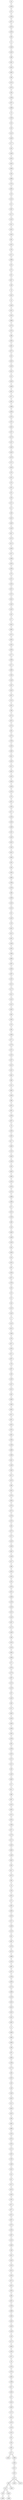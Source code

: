 graph {
n0;
n1;
n2;
n3;
n4;
n5;
n6;
n7;
n8;
n9;
n10;
n11;
n12;
n13;
n14;
n15;
n16;
n17;
n18;
n19;
n20;
n21;
n22;
n23;
n24;
n25;
n26;
n27;
n28;
n29;
n30;
n31;
n32;
n33;
n34;
n35;
n36;
n37;
n38;
n39;
n40;
n41;
n42;
n43;
n44;
n45;
n46;
n47;
n48;
n49;
n50;
n51;
n52;
n53;
n54;
n55;
n56;
n57;
n58;
n59;
n60;
n61;
n62;
n63;
n64;
n65;
n66;
n67;
n68;
n69;
n70;
n71;
n72;
n73;
n74;
n75;
n76;
n77;
n78;
n79;
n80;
n81;
n82;
n83;
n84;
n85;
n86;
n87;
n88;
n89;
n90;
n91;
n92;
n93;
n94;
n95;
n96;
n97;
n98;
n99;
n100;
n101;
n102;
n103;
n104;
n105;
n106;
n107;
n108;
n109;
n110;
n111;
n112;
n113;
n114;
n115;
n116;
n117;
n118;
n119;
n120;
n121;
n122;
n123;
n124;
n125;
n126;
n127;
n128;
n129;
n130;
n131;
n132;
n133;
n134;
n135;
n136;
n137;
n138;
n139;
n140;
n141;
n142;
n143;
n144;
n145;
n146;
n147;
n148;
n149;
n150;
n151;
n152;
n153;
n154;
n155;
n156;
n157;
n158;
n159;
n160;
n161;
n162;
n163;
n164;
n165;
n166;
n167;
n168;
n169;
n170;
n171;
n172;
n173;
n174;
n175;
n176;
n177;
n178;
n179;
n180;
n181;
n182;
n183;
n184;
n185;
n186;
n187;
n188;
n189;
n190;
n191;
n192;
n193;
n194;
n195;
n196;
n197;
n198;
n199;
n200;
n201;
n202;
n203;
n204;
n205;
n206;
n207;
n208;
n209;
n210;
n211;
n212;
n213;
n214;
n215;
n216;
n217;
n218;
n219;
n220;
n221;
n222;
n223;
n224;
n225;
n226;
n227;
n228;
n229;
n230;
n231;
n232;
n233;
n234;
n235;
n236;
n237;
n238;
n239;
n240;
n241;
n242;
n243;
n244;
n245;
n246;
n247;
n248;
n249;
n250;
n251;
n252;
n253;
n254;
n255;
n256;
n257;
n258;
n259;
n260;
n261;
n262;
n263;
n264;
n265;
n266;
n267;
n268;
n269;
n270;
n271;
n272;
n273;
n274;
n275;
n276;
n277;
n278;
n279;
n280;
n281;
n282;
n283;
n284;
n285;
n286;
n287;
n288;
n289;
n290;
n291;
n292;
n293;
n294;
n295;
n296;
n297;
n298;
n299;
n300;
n301;
n302;
n303;
n304;
n305;
n306;
n307;
n308;
n309;
n310;
n311;
n312;
n313;
n314;
n315;
n316;
n317;
n318;
n319;
n320;
n321;
n322;
n323;
n324;
n325;
n326;
n327;
n328;
n329;
n330;
n331;
n332;
n333;
n334;
n335;
n336;
n337;
n338;
n339;
n340;
n341;
n342;
n343;
n344;
n345;
n346;
n347;
n348;
n349;
n350;
n351;
n352;
n353;
n354;
n355;
n356;
n357;
n358;
n359;
n360;
n361;
n362;
n363;
n364;
n365;
n366;
n367;
n368;
n369;
n370;
n371;
n372;
n373;
n374;
n375;
n376;
n377;
n378;
n379;
n380;
n381;
n382;
n383;
n384;
n385;
n386;
n387;
n388;
n389;
n390;
n391;
n392;
n393;
n394;
n395;
n396;
n397;
n398;
n399;
n400;
n401;
n402;
n403;
n404;
n405;
n406;
n407;
n408;
n409;
n410;
n411;
n412;
n413;
n414;
n415;
n416;
n417;
n418;
n419;
n420;
n421;
n422;
n423;
n424;
n425;
n426;
n427;
n428;
n429;
n430;
n431;
n432;
n433;
n434;
n435;
n436;
n437;
n438;
n439;
n440;
n441;
n442;
n443;
n444;
n445;
n446;
n447;
n448;
n449;
n450;
n451;
n452;
n453;
n454;
n455;
n456;
n457;
n458;
n459;
n460;
n461;
n462;
n463;
n464;
n465;
n466;
n467;
n468;
n469;
n470;
n471;
n472;
n473;
n474;
n475;
n476;
n477;
n478;
n479;
n480;
n481;
n482;
n483;
n484;
n485;
n486;
n487;
n488;
n489;
n490;
n491;
n492;
n493;
n494;
n495;
n496;
n497;
n498;
n499;
n0 -- n236;
n1 -- n269;
n1 -- n382;
n2 -- n346;
n2 -- n83;
n3 -- n366;
n3 -- n358;
n4 -- n65;
n4 -- n19;
n5 -- n206;
n5 -- n202;
n6 -- n283;
n6 -- n437;
n7 -- n116;
n7 -- n248;
n8 -- n221;
n8 -- n135;
n9 -- n48;
n9 -- n202;
n10 -- n365;
n10 -- n144;
n11 -- n58;
n11 -- n121;
n12 -- n329;
n12 -- n342;
n13 -- n151;
n13 -- n251;
n14 -- n245;
n14 -- n209;
n15 -- n33;
n15 -- n41;
n16 -- n89;
n16 -- n498;
n17 -- n298;
n17 -- n378;
n18 -- n136;
n18 -- n172;
n19 -- n455;
n19 -- n4;
n20 -- n31;
n20 -- n121;
n21 -- n392;
n21 -- n144;
n22 -- n194;
n22 -- n236;
n23 -- n445;
n23 -- n318;
n24 -- n34;
n24 -- n358;
n25 -- n47;
n25 -- n453;
n26 -- n397;
n26 -- n347;
n27 -- n409;
n27 -- n411;
n28 -- n50;
n28 -- n406;
n29 -- n468;
n29 -- n147;
n30 -- n180;
n30 -- n252;
n31 -- n20;
n31 -- n251;
n32 -- n77;
n32 -- n100;
n33 -- n259;
n33 -- n15;
n34 -- n216;
n34 -- n24;
n35 -- n72;
n35 -- n368;
n36 -- n108;
n36 -- n370;
n37 -- n310;
n37 -- n480;
n38 -- n201;
n38 -- n274;
n39 -- n399;
n39 -- n67;
n40 -- n408;
n40 -- n386;
n41 -- n44;
n41 -- n15;
n42 -- n256;
n42 -- n209;
n43 -- n168;
n43 -- n277;
n44 -- n220;
n44 -- n41;
n45 -- n483;
n45 -- n55;
n46 -- n426;
n46 -- n189;
n47 -- n25;
n47 -- n472;
n48 -- n407;
n48 -- n9;
n49 -- n306;
n49 -- n351;
n50 -- n28;
n50 -- n355;
n51 -- n142;
n51 -- n54;
n52 -- n372;
n52 -- n350;
n53 -- n249;
n53 -- n433;
n54 -- n381;
n54 -- n51;
n55 -- n45;
n55 -- n394;
n56 -- n160;
n56 -- n397;
n57 -- n264;
n57 -- n334;
n58 -- n11;
n58 -- n235;
n59 -- n225;
n59 -- n492;
n60 -- n391;
n60 -- n241;
n61 -- n72;
n61 -- n407;
n62 -- n232;
n62 -- n340;
n63 -- n324;
n63 -- n268;
n64 -- n293;
n64 -- n400;
n65 -- n475;
n65 -- n4;
n66 -- n401;
n66 -- n137;
n66 -- n147;
n67 -- n393;
n67 -- n39;
n68 -- n280;
n68 -- n361;
n69 -- n479;
n69 -- n242;
n70 -- n319;
n70 -- n151;
n71 -- n455;
n71 -- n491;
n72 -- n35;
n72 -- n61;
n73 -- n120;
n73 -- n321;
n74 -- n94;
n74 -- n400;
n75 -- n190;
n75 -- n141;
n76 -- n232;
n76 -- n111;
n77 -- n345;
n77 -- n32;
n78 -- n296;
n78 -- n317;
n79 -- n262;
n79 -- n185;
n80 -- n123;
n80 -- n395;
n81 -- n185;
n81 -- n154;
n82 -- n275;
n82 -- n114;
n83 -- n328;
n83 -- n2;
n84 -- n403;
n84 -- n257;
n85 -- n174;
n85 -- n355;
n86 -- n411;
n86 -- n307;
n87 -- n245;
n87 -- n349;
n88 -- n159;
n88 -- n309;
n89 -- n16;
n89 -- n258;
n90 -- n431;
n90 -- n333;
n91 -- n467;
n91 -- n219;
n92 -- n138;
n92 -- n109;
n93 -- n247;
n93 -- n183;
n94 -- n398;
n94 -- n74;
n95 -- n155;
n95 -- n375;
n96 -- n231;
n96 -- n459;
n97 -- n129;
n97 -- n183;
n98 -- n125;
n98 -- n305;
n99 -- n253;
n99 -- n127;
n100 -- n32;
n100 -- n263;
n101 -- n206;
n101 -- n243;
n102 -- n336;
n102 -- n402;
n103 -- n320;
n103 -- n351;
n104 -- n306;
n104 -- n497;
n105 -- n197;
n105 -- n131;
n106 -- n181;
n106 -- n192;
n107 -- n158;
n107 -- n487;
n108 -- n337;
n108 -- n36;
n109 -- n420;
n109 -- n92;
n110 -- n218;
n110 -- n488;
n111 -- n368;
n111 -- n76;
n112 -- n178;
n112 -- n200;
n113 -- n430;
n113 -- n466;
n114 -- n82;
n114 -- n415;
n115 -- n302;
n115 -- n434;
n116 -- n213;
n116 -- n7;
n117 -- n381;
n117 -- n388;
n117 -- n344;
n118 -- n383;
n118 -- n426;
n119 -- n476;
n119 -- n142;
n120 -- n73;
n120 -- n226;
n121 -- n11;
n121 -- n20;
n122 -- n420;
n122 -- n252;
n123 -- n80;
n123 -- n370;
n124 -- n129;
n124 -- n297;
n125 -- n170;
n125 -- n98;
n126 -- n304;
n126 -- n466;
n127 -- n99;
n127 -- n149;
n128 -- n470;
n128 -- n155;
n129 -- n97;
n129 -- n124;
n130 -- n272;
n130 -- n341;
n131 -- n179;
n131 -- n105;
n132 -- n439;
n132 -- n432;
n133 -- n218;
n133 -- n385;
n134 -- n152;
n134 -- n352;
n135 -- n8;
n135 -- n316;
n136 -- n429;
n136 -- n18;
n137 -- n326;
n137 -- n332;
n137 -- n66;
n137 -- n419;
n138 -- n92;
n138 -- n292;
n139 -- n448;
n139 -- n228;
n140 -- n323;
n140 -- n287;
n141 -- n75;
n141 -- n294;
n142 -- n51;
n142 -- n119;
n143 -- n496;
n143 -- n487;
n144 -- n21;
n144 -- n10;
n145 -- n224;
n145 -- n460;
n146 -- n457;
n146 -- n458;
n147 -- n29;
n147 -- n456;
n147 -- n66;
n148 -- n267;
n148 -- n384;
n149 -- n362;
n149 -- n127;
n150 -- n214;
n150 -- n473;
n151 -- n13;
n151 -- n70;
n152 -- n293;
n152 -- n134;
n153 -- n307;
n153 -- n435;
n154 -- n81;
n154 -- n240;
n155 -- n128;
n155 -- n95;
n156 -- n289;
n156 -- n300;
n157 -- n246;
n157 -- n188;
n158 -- n430;
n158 -- n107;
n159 -- n299;
n159 -- n88;
n160 -- n56;
n160 -- n187;
n161 -- n410;
n161 -- n391;
n162 -- n338;
n162 -- n444;
n163 -- n282;
n163 -- n478;
n164 -- n373;
n164 -- n497;
n165 -- n465;
n165 -- n359;
n166 -- n256;
n166 -- n498;
n167 -- n376;
n167 -- n450;
n168 -- n204;
n168 -- n43;
n169 -- n260;
n169 -- n489;
n170 -- n125;
n170 -- n499;
n171 -- n179;
n171 -- n398;
n172 -- n484;
n172 -- n18;
n173 -- n314;
n173 -- n352;
n174 -- n85;
n174 -- n186;
n175 -- n287;
n175 -- n189;
n176 -- n297;
n176 -- n378;
n177 -- n308;
n177 -- n338;
n178 -- n112;
n178 -- n237;
n179 -- n171;
n179 -- n131;
n180 -- n409;
n180 -- n30;
n181 -- n106;
n181 -- n215;
n182 -- n314;
n182 -- n387;
n183 -- n97;
n183 -- n93;
n184 -- n217;
n184 -- n348;
n185 -- n81;
n185 -- n79;
n186 -- n174;
n186 -- n393;
n187 -- n160;
n187 -- n324;
n188 -- n157;
n188 -- n233;
n189 -- n175;
n189 -- n46;
n190 -- n233;
n190 -- n75;
n191 -- n382;
n191 -- n353;
n192 -- n106;
n192 -- n389;
n193 -- n221;
n193 -- n484;
n194 -- n327;
n194 -- n22;
n195 -- n281;
n195 -- n335;
n196 -- n261;
n196 -- n493;
n197 -- n105;
n197 -- n410;
n198 -- n494;
n198 -- n403;
n199 -- n289;
n199 -- n292;
n200 -- n494;
n200 -- n112;
n201 -- n210;
n201 -- n38;
n202 -- n9;
n202 -- n5;
n203 -- n211;
n203 -- n317;
n204 -- n168;
n204 -- n443;
n205 -- n395;
n205 -- n361;
n206 -- n5;
n206 -- n101;
n207 -- n376;
n207 -- n442;
n208 -- n421;
n208 -- n219;
n209 -- n14;
n209 -- n42;
n210 -- n357;
n210 -- n201;
n211 -- n203;
n211 -- n347;
n212 -- n438;
n212 -- n343;
n213 -- n116;
n213 -- n296;
n214 -- n320;
n214 -- n150;
n215 -- n262;
n215 -- n181;
n216 -- n238;
n216 -- n34;
n217 -- n405;
n217 -- n184;
n218 -- n133;
n218 -- n110;
n219 -- n208;
n219 -- n91;
n220 -- n248;
n220 -- n44;
n221 -- n193;
n221 -- n8;
n222 -- n319;
n222 -- n276;
n223 -- n470;
n223 -- n330;
n224 -- n145;
n224 -- n434;
n225 -- n59;
n225 -- n438;
n226 -- n336;
n226 -- n120;
n227 -- n259;
n227 -- n349;
n228 -- n139;
n228 -- n323;
n229 -- n422;
n229 -- n339;
n230 -- n267;
n230 -- n357;
n231 -- n301;
n231 -- n96;
n232 -- n62;
n232 -- n76;
n233 -- n190;
n233 -- n188;
n234 -- n464;
n234 -- n440;
n235 -- n58;
n235 -- n458;
n236 -- n0;
n236 -- n22;
n237 -- n178;
n237 -- n266;
n238 -- n216;
n238 -- n277;
n239 -- n301;
n239 -- n437;
n240 -- n309;
n240 -- n154;
n241 -- n60;
n241 -- n495;
n242 -- n279;
n242 -- n69;
n243 -- n499;
n243 -- n101;
n244 -- n365;
n244 -- n386;
n245 -- n14;
n245 -- n87;
n246 -- n157;
n246 -- n474;
n247 -- n300;
n247 -- n93;
n248 -- n220;
n248 -- n7;
n249 -- n53;
n249 -- n440;
n250 -- n412;
n250 -- n441;
n251 -- n13;
n251 -- n31;
n252 -- n122;
n252 -- n30;
n253 -- n99;
n253 -- n445;
n254 -- n414;
n254 -- n266;
n255 -- n341;
n255 -- n340;
n256 -- n166;
n256 -- n42;
n257 -- n475;
n257 -- n84;
n258 -- n89;
n258 -- n310;
n259 -- n227;
n259 -- n33;
n260 -- n481;
n260 -- n169;
n261 -- n196;
n261 -- n396;
n262 -- n79;
n262 -- n215;
n263 -- n100;
n263 -- n354;
n264 -- n57;
n264 -- n427;
n265 -- n452;
n265 -- n335;
n266 -- n237;
n266 -- n254;
n267 -- n148;
n267 -- n230;
n268 -- n380;
n268 -- n63;
n269 -- n485;
n269 -- n1;
n270 -- n457;
n270 -- n474;
n271 -- n360;
n271 -- n308;
n272 -- n130;
n272 -- n392;
n273 -- n303;
n273 -- n313;
n274 -- n38;
n274 -- n415;
n275 -- n82;
n275 -- n359;
n276 -- n222;
n276 -- n356;
n277 -- n238;
n277 -- n43;
n278 -- n467;
n278 -- n379;
n279 -- n242;
n279 -- n330;
n280 -- n68;
n280 -- n346;
n281 -- n195;
n281 -- n290;
n282 -- n371;
n282 -- n163;
n283 -- n6;
n283 -- n482;
n284 -- n429;
n284 -- n364;
n285 -- n312;
n285 -- n388;
n286 -- n295;
n286 -- n453;
n287 -- n175;
n287 -- n140;
n288 -- n462;
n288 -- n427;
n289 -- n199;
n289 -- n156;
n290 -- n348;
n290 -- n281;
n291 -- n469;
n291 -- n417;
n292 -- n199;
n292 -- n138;
n293 -- n152;
n293 -- n64;
n294 -- n322;
n294 -- n141;
n295 -- n302;
n295 -- n286;
n296 -- n213;
n296 -- n78;
n297 -- n124;
n297 -- n176;
n298 -- n383;
n298 -- n17;
n299 -- n159;
n299 -- n490;
n300 -- n247;
n300 -- n156;
n301 -- n231;
n301 -- n239;
n302 -- n115;
n302 -- n295;
n303 -- n273;
n303 -- n334;
n304 -- n424;
n304 -- n126;
n305 -- n98;
n305 -- n461;
n306 -- n104;
n306 -- n49;
n307 -- n153;
n307 -- n86;
n308 -- n177;
n308 -- n271;
n309 -- n240;
n309 -- n88;
n310 -- n37;
n310 -- n258;
n311 -- n404;
n311 -- n331;
n312 -- n332;
n312 -- n285;
n313 -- n476;
n313 -- n273;
n314 -- n173;
n314 -- n182;
n315 -- n377;
n315 -- n447;
n316 -- n462;
n316 -- n135;
n317 -- n78;
n317 -- n203;
n318 -- n23;
n318 -- n425;
n319 -- n70;
n319 -- n222;
n320 -- n214;
n320 -- n103;
n321 -- n405;
n321 -- n73;
n322 -- n294;
n322 -- n325;
n323 -- n228;
n323 -- n140;
n324 -- n63;
n324 -- n187;
n325 -- n322;
n325 -- n354;
n326 -- n137;
n327 -- n416;
n327 -- n194;
n328 -- n416;
n328 -- n83;
n329 -- n449;
n329 -- n12;
n330 -- n279;
n330 -- n223;
n331 -- n311;
n331 -- n423;
n332 -- n137;
n332 -- n312;
n333 -- n413;
n333 -- n90;
n334 -- n303;
n334 -- n57;
n335 -- n265;
n335 -- n195;
n336 -- n102;
n336 -- n226;
n337 -- n108;
n337 -- n366;
n338 -- n177;
n338 -- n162;
n339 -- n362;
n339 -- n229;
n340 -- n255;
n340 -- n62;
n341 -- n130;
n341 -- n255;
n342 -- n428;
n342 -- n12;
n343 -- n406;
n343 -- n212;
n344 -- n117;
n345 -- n77;
n345 -- n363;
n346 -- n280;
n346 -- n2;
n347 -- n211;
n347 -- n26;
n348 -- n290;
n348 -- n184;
n349 -- n227;
n349 -- n87;
n350 -- n52;
n350 -- n428;
n351 -- n103;
n351 -- n49;
n352 -- n173;
n352 -- n134;
n353 -- n424;
n353 -- n191;
n354 -- n325;
n354 -- n263;
n355 -- n50;
n355 -- n85;
n356 -- n276;
n356 -- n450;
n357 -- n210;
n357 -- n230;
n358 -- n3;
n358 -- n24;
n359 -- n275;
n359 -- n165;
n360 -- n271;
n360 -- n384;
n361 -- n68;
n361 -- n205;
n362 -- n339;
n362 -- n149;
n363 -- n345;
n363 -- n374;
n364 -- n284;
n364 -- n369;
n365 -- n244;
n365 -- n10;
n366 -- n3;
n366 -- n337;
n367 -- n446;
n367 -- n390;
n368 -- n111;
n368 -- n35;
n369 -- n364;
n369 -- n436;
n370 -- n123;
n370 -- n36;
n371 -- n282;
n371 -- n377;
n372 -- n52;
n372 -- n461;
n373 -- n164;
n373 -- n447;
n374 -- n363;
n374 -- n444;
n375 -- n422;
n375 -- n95;
n376 -- n167;
n376 -- n207;
n377 -- n315;
n377 -- n371;
n378 -- n17;
n378 -- n176;
n379 -- n496;
n379 -- n278;
n380 -- n404;
n380 -- n268;
n381 -- n117;
n381 -- n54;
n382 -- n191;
n382 -- n1;
n383 -- n118;
n383 -- n298;
n384 -- n360;
n384 -- n148;
n385 -- n133;
n385 -- n433;
n386 -- n244;
n386 -- n40;
n387 -- n446;
n387 -- n182;
n388 -- n117;
n388 -- n285;
n389 -- n192;
n389 -- n390;
n390 -- n389;
n390 -- n367;
n391 -- n60;
n391 -- n161;
n392 -- n21;
n392 -- n272;
n393 -- n186;
n393 -- n67;
n394 -- n452;
n394 -- n55;
n395 -- n80;
n395 -- n205;
n396 -- n261;
n396 -- n489;
n397 -- n56;
n397 -- n26;
n398 -- n171;
n398 -- n94;
n399 -- n485;
n399 -- n39;
n400 -- n64;
n400 -- n74;
n401 -- n66;
n402 -- n102;
n402 -- n412;
n403 -- n198;
n403 -- n84;
n404 -- n380;
n404 -- n311;
n405 -- n217;
n405 -- n321;
n406 -- n343;
n406 -- n28;
n407 -- n48;
n407 -- n61;
n408 -- n443;
n408 -- n40;
n409 -- n180;
n409 -- n27;
n410 -- n197;
n410 -- n161;
n411 -- n27;
n411 -- n86;
n412 -- n250;
n412 -- n402;
n413 -- n473;
n413 -- n333;
n414 -- n435;
n414 -- n254;
n415 -- n114;
n415 -- n274;
n416 -- n327;
n416 -- n328;
n417 -- n291;
n417 -- n451;
n418 -- n421;
n418 -- n463;
n419 -- n137;
n420 -- n122;
n420 -- n109;
n421 -- n418;
n421 -- n208;
n422 -- n375;
n422 -- n229;
n423 -- n454;
n423 -- n331;
n424 -- n304;
n424 -- n353;
n425 -- n448;
n425 -- n318;
n426 -- n118;
n426 -- n46;
n427 -- n288;
n427 -- n264;
n428 -- n350;
n428 -- n342;
n429 -- n284;
n429 -- n136;
n430 -- n113;
n430 -- n158;
n431 -- n90;
n431 -- n436;
n432 -- n132;
n432 -- n442;
n433 -- n53;
n433 -- n385;
n434 -- n115;
n434 -- n224;
n435 -- n153;
n435 -- n414;
n436 -- n369;
n436 -- n431;
n437 -- n6;
n437 -- n239;
n438 -- n225;
n438 -- n212;
n439 -- n469;
n439 -- n132;
n440 -- n249;
n440 -- n234;
n441 -- n465;
n441 -- n250;
n442 -- n432;
n442 -- n207;
n443 -- n408;
n443 -- n204;
n444 -- n374;
n444 -- n162;
n445 -- n253;
n445 -- n23;
n446 -- n387;
n446 -- n367;
n447 -- n315;
n447 -- n373;
n448 -- n139;
n448 -- n425;
n449 -- n451;
n449 -- n329;
n450 -- n167;
n450 -- n356;
n451 -- n417;
n451 -- n449;
n452 -- n265;
n452 -- n394;
n453 -- n286;
n453 -- n25;
n454 -- n481;
n454 -- n423;
n455 -- n71;
n455 -- n19;
n456 -- n486;
n456 -- n147;
n457 -- n146;
n457 -- n270;
n458 -- n146;
n458 -- n235;
n459 -- n495;
n459 -- n96;
n460 -- n145;
n460 -- n492;
n461 -- n372;
n461 -- n305;
n462 -- n288;
n462 -- n316;
n463 -- n418;
n463 -- n491;
n464 -- n477;
n464 -- n234;
n465 -- n165;
n465 -- n441;
n466 -- n113;
n466 -- n126;
n467 -- n278;
n467 -- n91;
n468 -- n29;
n469 -- n291;
n469 -- n439;
n470 -- n128;
n470 -- n223;
n471 -- n479;
n471 -- n493;
n472 -- n478;
n472 -- n47;
n473 -- n413;
n473 -- n150;
n474 -- n246;
n474 -- n270;
n475 -- n65;
n475 -- n257;
n476 -- n119;
n476 -- n313;
n477 -- n464;
n477 -- n482;
n478 -- n472;
n478 -- n163;
n479 -- n471;
n479 -- n69;
n480 -- n37;
n480 -- n488;
n481 -- n454;
n481 -- n260;
n482 -- n283;
n482 -- n477;
n483 -- n490;
n483 -- n45;
n484 -- n193;
n484 -- n172;
n485 -- n269;
n485 -- n399;
n486 -- n456;
n487 -- n107;
n487 -- n143;
n488 -- n110;
n488 -- n480;
n489 -- n169;
n489 -- n396;
n490 -- n483;
n490 -- n299;
n491 -- n71;
n491 -- n463;
n492 -- n59;
n492 -- n460;
n493 -- n196;
n493 -- n471;
n494 -- n198;
n494 -- n200;
n495 -- n459;
n495 -- n241;
n496 -- n379;
n496 -- n143;
n497 -- n104;
n497 -- n164;
n498 -- n16;
n498 -- n166;
n499 -- n170;
n499 -- n243;
}
